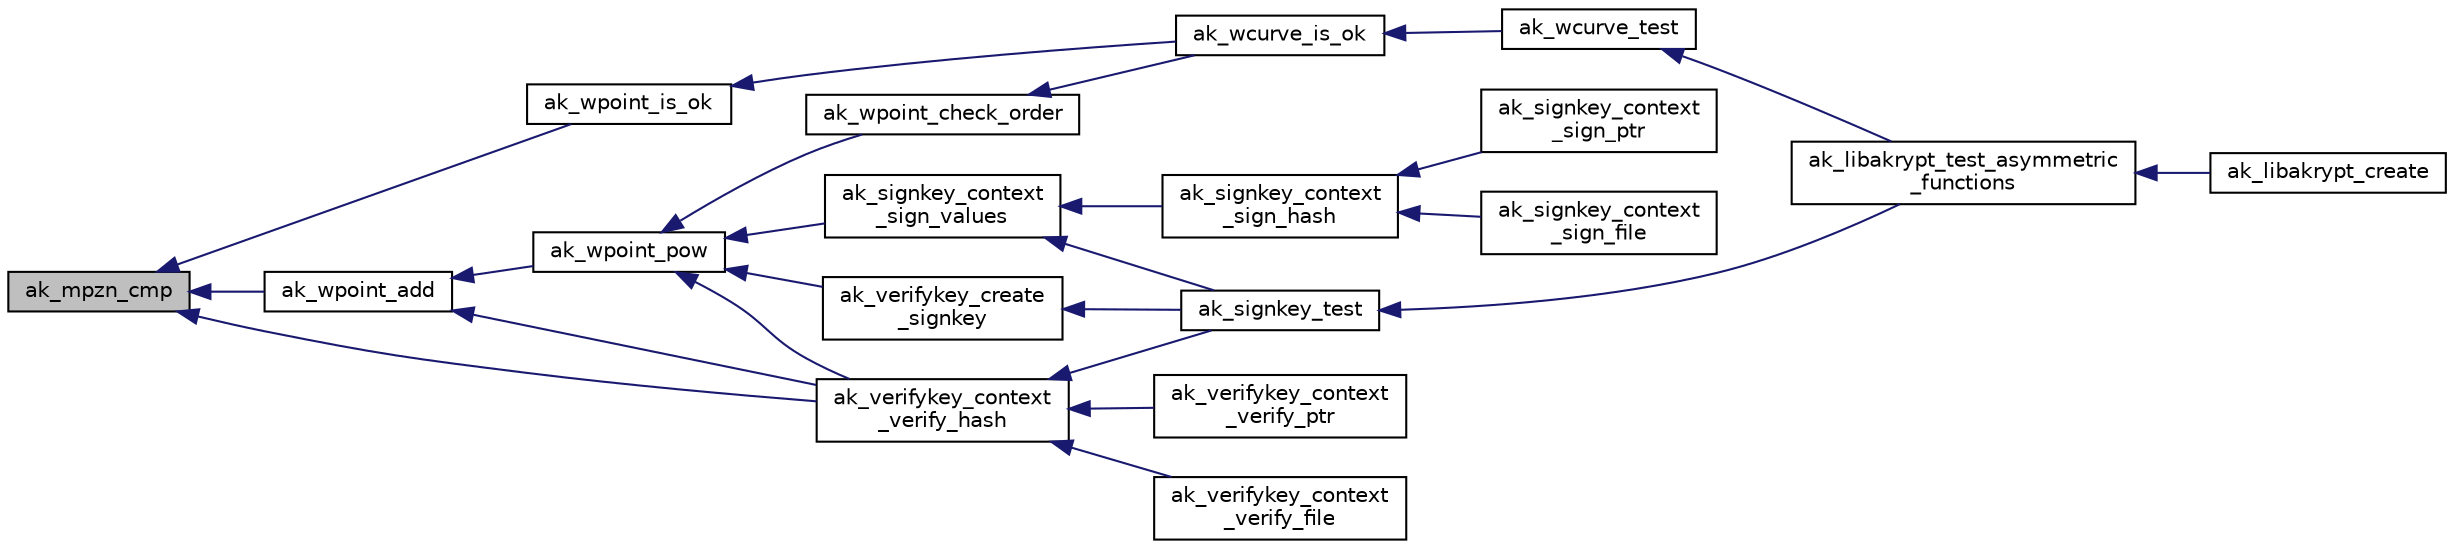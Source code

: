 digraph "ak_mpzn_cmp"
{
  edge [fontname="Helvetica",fontsize="10",labelfontname="Helvetica",labelfontsize="10"];
  node [fontname="Helvetica",fontsize="10",shape=record];
  rankdir="LR";
  Node1 [label="ak_mpzn_cmp",height=0.2,width=0.4,color="black", fillcolor="grey75", style="filled", fontcolor="black"];
  Node1 -> Node2 [dir="back",color="midnightblue",fontsize="10",style="solid",fontname="Helvetica"];
  Node2 [label="ak_wpoint_is_ok",height=0.2,width=0.4,color="black", fillcolor="white", style="filled",URL="$ak__curves_8h.html#a8f88a29fdc7f453aab16f0145d3cb731",tooltip="Проверка принадлежности точки заданной кривой. "];
  Node2 -> Node3 [dir="back",color="midnightblue",fontsize="10",style="solid",fontname="Helvetica"];
  Node3 [label="ak_wcurve_is_ok",height=0.2,width=0.4,color="black", fillcolor="white", style="filled",URL="$ak__curves_8h.html#a13b5a369b394a034e6b586dd28b6d7c3",tooltip="Проверка набора параметров эллиптической кривой, заданной в форме Вейерштрасса. "];
  Node3 -> Node4 [dir="back",color="midnightblue",fontsize="10",style="solid",fontname="Helvetica"];
  Node4 [label="ak_wcurve_test",height=0.2,width=0.4,color="black", fillcolor="white", style="filled",URL="$ak__curves_8h.html#a7367a068f49b25629f4d7ec1f342659a",tooltip="Функция тестирует все определяемые библиотекой параметры эллиптических кривых, заданных в короткой фо..."];
  Node4 -> Node5 [dir="back",color="midnightblue",fontsize="10",style="solid",fontname="Helvetica"];
  Node5 [label="ak_libakrypt_test_asymmetric\l_functions",height=0.2,width=0.4,color="black", fillcolor="white", style="filled",URL="$ak__libakrypt_8c.html#a9a4c991b0095021bdc6078c97e7be8ba",tooltip="Функция проверяет корректность реализации асимметричных криптографических алгоритмов ..."];
  Node5 -> Node6 [dir="back",color="midnightblue",fontsize="10",style="solid",fontname="Helvetica"];
  Node6 [label="ak_libakrypt_create",height=0.2,width=0.4,color="black", fillcolor="white", style="filled",URL="$libakrypt_8h.html#a3f840f1a40839f867ba729aa1c5d67b8",tooltip="Функция инициализации и тестирования криптографических механизмов библиотеки. "];
  Node1 -> Node7 [dir="back",color="midnightblue",fontsize="10",style="solid",fontname="Helvetica"];
  Node7 [label="ak_wpoint_add",height=0.2,width=0.4,color="black", fillcolor="white", style="filled",URL="$ak__curves_8h.html#a4c716d52b68a1537cd6cf3797c4712f0",tooltip="Прибавление к одной точке эллиптической кривой значения другой точки. "];
  Node7 -> Node8 [dir="back",color="midnightblue",fontsize="10",style="solid",fontname="Helvetica"];
  Node8 [label="ak_wpoint_pow",height=0.2,width=0.4,color="black", fillcolor="white", style="filled",URL="$ak__curves_8h.html#aefc4be925bae43595811cc5f078ce5bf",tooltip="Вычисление кратной точки эллиптической кривой. "];
  Node8 -> Node9 [dir="back",color="midnightblue",fontsize="10",style="solid",fontname="Helvetica"];
  Node9 [label="ak_wpoint_check_order",height=0.2,width=0.4,color="black", fillcolor="white", style="filled",URL="$ak__curves_8h.html#a0f77216f6c3d41af3ae89254cb618183",tooltip="Проверка порядка заданной точки. "];
  Node9 -> Node3 [dir="back",color="midnightblue",fontsize="10",style="solid",fontname="Helvetica"];
  Node8 -> Node10 [dir="back",color="midnightblue",fontsize="10",style="solid",fontname="Helvetica"];
  Node10 [label="ak_signkey_context\l_sign_values",height=0.2,width=0.4,color="black", fillcolor="white", style="filled",URL="$ak__sign_8h.html#a45d1b9221a5f1cab66a78a77f5df5a5f",tooltip="Выработка электронной подписи для фиксированного значения случайного числа и вычисленного заранее зна..."];
  Node10 -> Node11 [dir="back",color="midnightblue",fontsize="10",style="solid",fontname="Helvetica"];
  Node11 [label="ak_signkey_context\l_sign_hash",height=0.2,width=0.4,color="black", fillcolor="white", style="filled",URL="$ak__sign_8h.html#a084d8e8f975fe11706ddd74582961588",tooltip="Выработка электронной подписи для вычисленного заранее значения хеш-функции. "];
  Node11 -> Node12 [dir="back",color="midnightblue",fontsize="10",style="solid",fontname="Helvetica"];
  Node12 [label="ak_signkey_context\l_sign_ptr",height=0.2,width=0.4,color="black", fillcolor="white", style="filled",URL="$ak__sign_8h.html#a6cf3030135b040542dc429e2816972bf",tooltip="Выработка электронной подписи для заданной области памяти. "];
  Node11 -> Node13 [dir="back",color="midnightblue",fontsize="10",style="solid",fontname="Helvetica"];
  Node13 [label="ak_signkey_context\l_sign_file",height=0.2,width=0.4,color="black", fillcolor="white", style="filled",URL="$ak__sign_8h.html#a9f193708b3158911311b858cb4aa37be",tooltip="Выработка электронной подписи для заданного файла. "];
  Node10 -> Node14 [dir="back",color="midnightblue",fontsize="10",style="solid",fontname="Helvetica"];
  Node14 [label="ak_signkey_test",height=0.2,width=0.4,color="black", fillcolor="white", style="filled",URL="$ak__sign_8h.html#aa2df8858fc6d7214483e3c4a9e497c22",tooltip="Выполнение тестовых примеров для алгоритмов выработки и проверки электронной подписи ..."];
  Node14 -> Node5 [dir="back",color="midnightblue",fontsize="10",style="solid",fontname="Helvetica"];
  Node8 -> Node15 [dir="back",color="midnightblue",fontsize="10",style="solid",fontname="Helvetica"];
  Node15 [label="ak_verifykey_create\l_signkey",height=0.2,width=0.4,color="black", fillcolor="white", style="filled",URL="$ak__sign_8h.html#ae71656a77d8b118529e79fa1f1485170",tooltip="Инициализация контекста открытого ключа алгоритма ГОСТ Р 34.10-2012. "];
  Node15 -> Node14 [dir="back",color="midnightblue",fontsize="10",style="solid",fontname="Helvetica"];
  Node8 -> Node16 [dir="back",color="midnightblue",fontsize="10",style="solid",fontname="Helvetica"];
  Node16 [label="ak_verifykey_context\l_verify_hash",height=0.2,width=0.4,color="black", fillcolor="white", style="filled",URL="$ak__sign_8h.html#af5fb0674884be4953846361316b18f5a",tooltip="Проверка электронной подписи для вычисленного заранее значения хеш-функции. "];
  Node16 -> Node17 [dir="back",color="midnightblue",fontsize="10",style="solid",fontname="Helvetica"];
  Node17 [label="ak_verifykey_context\l_verify_ptr",height=0.2,width=0.4,color="black", fillcolor="white", style="filled",URL="$ak__sign_8h.html#a9adacc833d56419319920a04bd0004ec",tooltip="Проверка электронной подписи для заданной области памяти. "];
  Node16 -> Node18 [dir="back",color="midnightblue",fontsize="10",style="solid",fontname="Helvetica"];
  Node18 [label="ak_verifykey_context\l_verify_file",height=0.2,width=0.4,color="black", fillcolor="white", style="filled",URL="$ak__sign_8h.html#a2fddbc6eacb3d6efdd262ebeda8b5d5e",tooltip="Проверка электронной подписи для заданного файла. "];
  Node16 -> Node14 [dir="back",color="midnightblue",fontsize="10",style="solid",fontname="Helvetica"];
  Node7 -> Node16 [dir="back",color="midnightblue",fontsize="10",style="solid",fontname="Helvetica"];
  Node1 -> Node16 [dir="back",color="midnightblue",fontsize="10",style="solid",fontname="Helvetica"];
}

